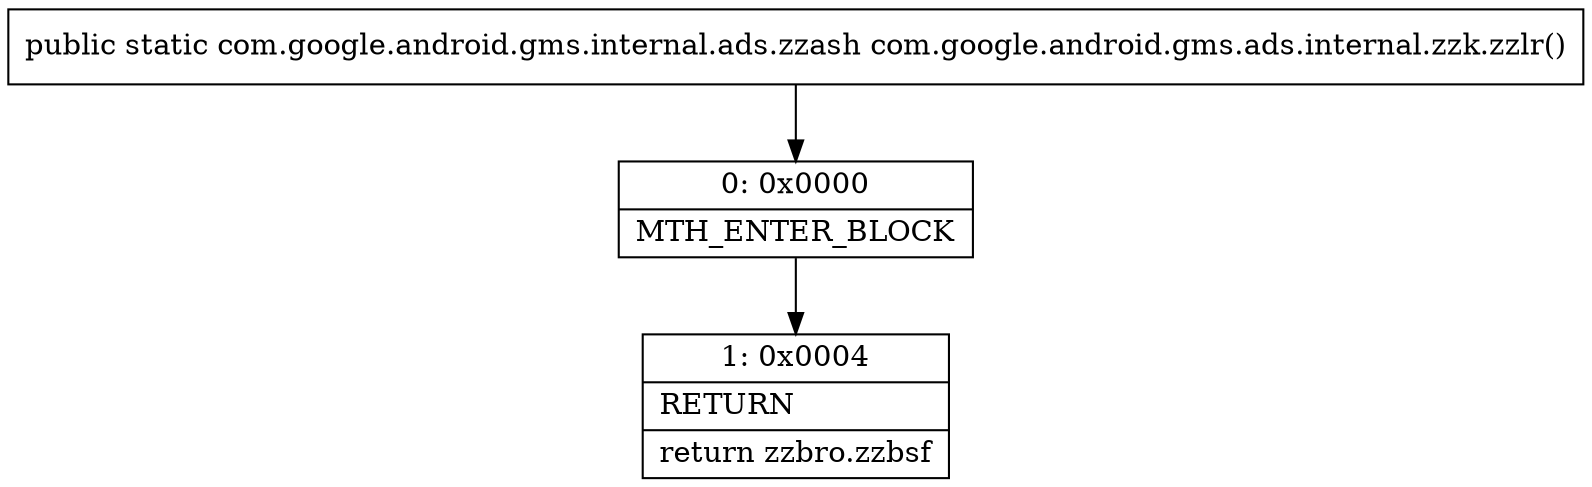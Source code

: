 digraph "CFG forcom.google.android.gms.ads.internal.zzk.zzlr()Lcom\/google\/android\/gms\/internal\/ads\/zzash;" {
Node_0 [shape=record,label="{0\:\ 0x0000|MTH_ENTER_BLOCK\l}"];
Node_1 [shape=record,label="{1\:\ 0x0004|RETURN\l|return zzbro.zzbsf\l}"];
MethodNode[shape=record,label="{public static com.google.android.gms.internal.ads.zzash com.google.android.gms.ads.internal.zzk.zzlr() }"];
MethodNode -> Node_0;
Node_0 -> Node_1;
}

